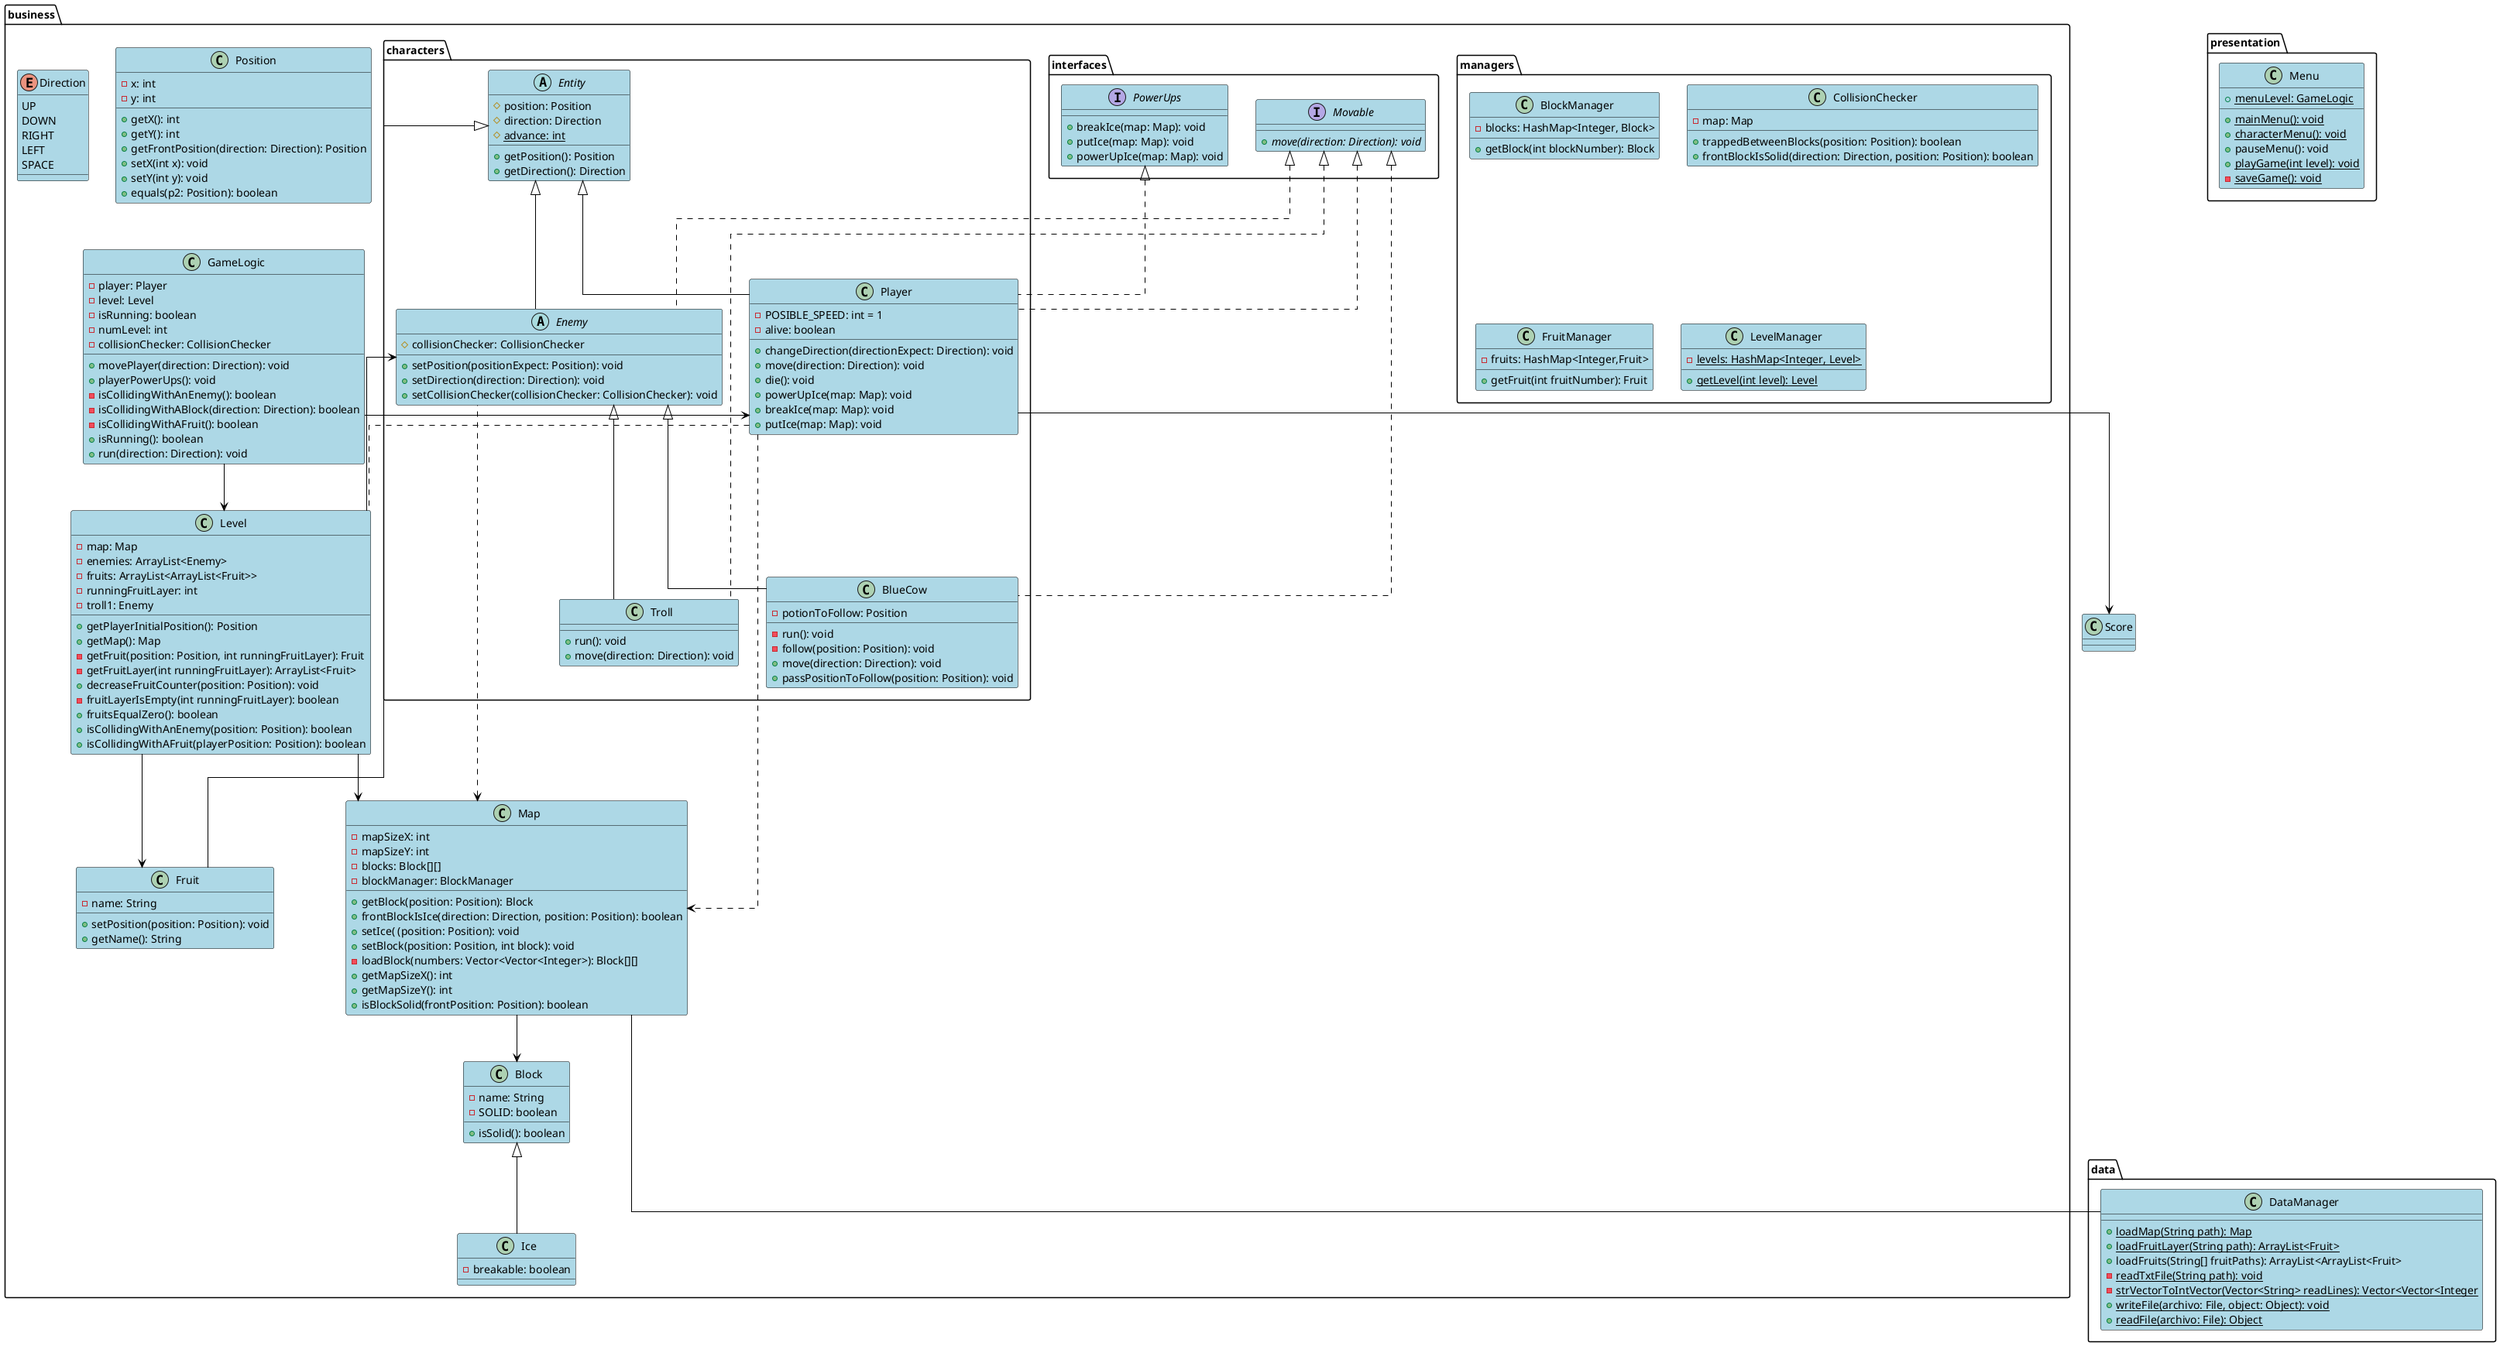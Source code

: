 @startuml


/'Esto de aquí ignoren'/
skinparam Linetype ortho
skinparam class {
BackgroundColor LightBlue
ArrowColor Black
BorderColor Black
}

package business {
    class GameLogic {
        -player: Player
        -level: Level
        -isRunning: boolean
        -numLevel: int
        -collisionChecker: CollisionChecker
        +movePlayer(direction: Direction): void
        +playerPowerUps(): void
        -isCollidingWithAnEnemy(): boolean
        -isCollidingWithABlock(direction: Direction): boolean
        -isCollidingWithAFruit(): boolean
        +isRunning(): boolean
        +run(direction: Direction): void
    }

    class Level {
        -map: Map
        -enemies: ArrayList<Enemy>
        -fruits: ArrayList<ArrayList<Fruit>>
        -runningFruitLayer: int
        -troll1: Enemy
        +getPlayerInitialPosition(): Position
        +getMap(): Map
        -getFruit(position: Position, int runningFruitLayer): Fruit
        -getFruitLayer(int runningFruitLayer): ArrayList<Fruit>
        +decreaseFruitCounter(position: Position): void
        -fruitLayerIsEmpty(int runningFruitLayer): boolean
        +fruitsEqualZero(): boolean
        +isCollidingWithAnEnemy(position: Position): boolean
        +isCollidingWithAFruit(playerPosition: Position): boolean
    }

    class Map {
    /'no se pone final'/
        -mapSizeX: int
        -mapSizeY: int
        -blocks: Block[][]
        -blockManager: BlockManager
        +getBlock(position: Position): Block
        +frontBlockIsIce(direction: Direction, position: Position): boolean
        +setIce( (position: Position): void
        +setBlock(position: Position, int block): void
        -loadBlock(numbers: Vector<Vector<Integer>): Block[][]
        +getMapSizeX(): int
        +getMapSizeY(): int
        +isBlockSolid(frontPosition: Position): boolean
    }

    class Block {
        -name: String
        -SOLID: boolean
        +isSolid(): boolean
    }

    class Ice {
        -breakable: boolean
    }

    class Fruit {
        -name: String
        +setPosition(position: Position): void
        +getName(): String
    }

    class Position {
        -x: int
        -y: int
        +getX(): int
        +getY(): int
        +getFrontPosition(direction: Direction): Position
        +setX(int x): void
        +setY(int y): void
        +equals(p2: Position): boolean
    }

    enum Direction {
        UP
        DOWN
        RIGHT
        LEFT
        SPACE
    }

    package managers{
        class BlockManager{
            -blocks: HashMap<Integer, Block>
            +getBlock(int blockNumber): Block
        }

        class CollisionChecker{
            -map: Map
            +trappedBetweenBlocks(position: Position): boolean
            +frontBlockIsSolid(direction: Direction, position: Position): boolean
        }

        class FruitManager{
            -fruits: HashMap<Integer,Fruit>
            +getFruit(int fruitNumber): Fruit
        }

        class LevelManager{
            -{static}levels: HashMap<Integer, Level>
            +{static}getLevel(int level): Level
        }
    }

    package interfaces{
        interface Movable{
            +{abstract} move(direction: Direction): void
        }
        interface PowerUps{
            +breakIce(map: Map): void
            +putIce(map: Map): void
            +powerUpIce(map: Map): void
        }
    }

    package characters {

        abstract class Entity {
            #position: Position
            #direction: Direction
            #{static}advance: int
            +getPosition(): Position
            +getDirection(): Direction
        }

        class Player {
            -POSIBLE_SPEED: int = 1
            -alive: boolean
            +changeDirection(directionExpect: Direction): void
            +move(direction: Direction): void
            +die(): void
            +powerUpIce(map: Map): void
            +breakIce(map: Map): void
            +putIce(map: Map): void
        }

        abstract class Enemy{
            #collisionChecker: CollisionChecker
            +setPosition(positionExpect: Position): void
            +setDirection(direction: Direction): void
            +setCollisionChecker(collisionChecker: CollisionChecker): void
        }

        class Troll{
            +run(): void
            +move(direction: Direction): void
        }

        class BlueCow {
            -potionToFollow: Position
            -run(): void /'es runnable'/
            -follow(position: Position): void
            +move(direction: Direction): void
            +passPositionToFollow(position: Position): void
        }
    }
}

package data{
    class DataManager {
        +{static}loadMap(String path): Map
        +{static}loadFruitLayer(String path): ArrayList<Fruit>
        +loadFruits(String[] fruitPaths): ArrayList<ArrayList<Fruit>
        -{static}readTxtFile(String path): void
        -{static}strVectorToIntVector(Vector<String> readLines): Vector<Vector<Integer
        +{static}writeFile(archivo: File, object: Object): void
        +{static}readFile(archivo: File): Object
    }
}

package presentation{
    class Menu{
        +{static}mainMenu(): void
        +{static}characterMenu(): void
        +{static}menuLevel: GameLogic
        +pauseMenu(): void
        +{static}playGame(int level): void
        -{static}saveGame(): void
    }
}

Player ... Level
Player ...> Map
Enemy  .l.> Map

GameLogic --> Level
GameLogic -> Player

Level --> Map
Level --> Enemy
Level --> Fruit
Player --> Score
Map --> Block
Map --- DataManager

Entity <|-- Player
Entity <|-- Enemy
Enemy <|-- Troll
Enemy <|-- BlueCow
Entity <|-- Fruit
Block <|-- Ice

Movable <|.. Enemy
Movable <|.. Player
PowerUps <|.. Player
Movable <|.. Troll
Movable <|..BlueCow


@enduml